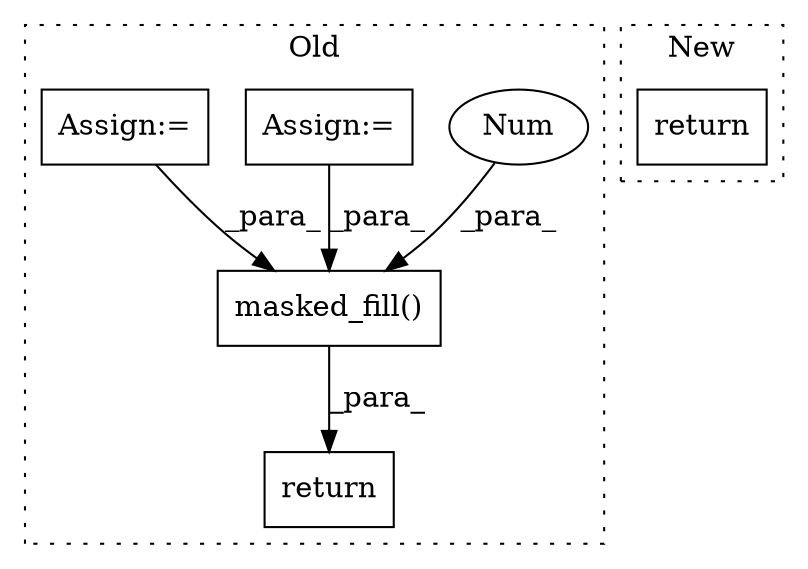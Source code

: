 digraph G {
subgraph cluster0 {
1 [label="masked_fill()" a="75" s="6845,6879" l="16,1" shape="box"];
3 [label="Num" a="76" s="6878" l="1" shape="ellipse"];
4 [label="Assign:=" a="68" s="6822" l="3" shape="box"];
5 [label="return" a="93" s="6993" l="7" shape="box"];
6 [label="Assign:=" a="68" s="6723" l="3" shape="box"];
label = "Old";
style="dotted";
}
subgraph cluster1 {
2 [label="return" a="93" s="6617" l="7" shape="box"];
label = "New";
style="dotted";
}
1 -> 5 [label="_para_"];
3 -> 1 [label="_para_"];
4 -> 1 [label="_para_"];
6 -> 1 [label="_para_"];
}